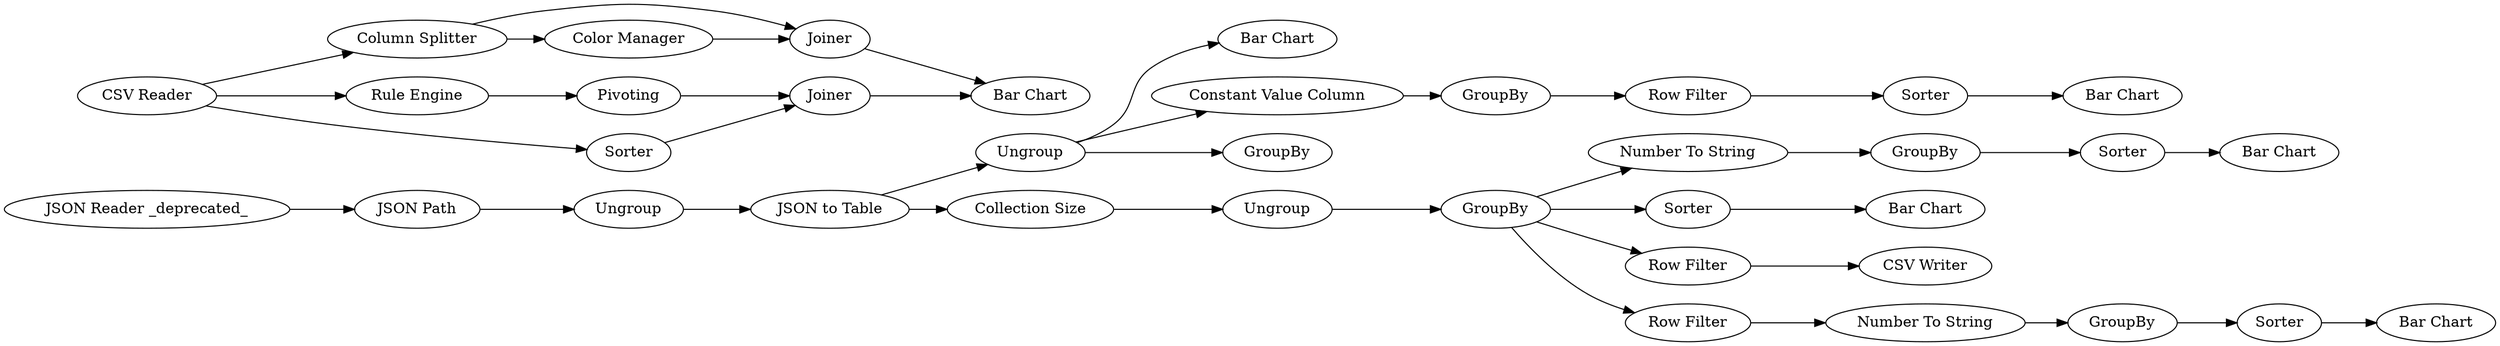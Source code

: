 digraph {
	12 -> 10
	6 -> 5
	21 -> 23
	53 -> 54
	16 -> 24
	7 -> 11
	30 -> 46
	16 -> 50
	16 -> 20
	55 -> 52
	46 -> 41
	4 -> 6
	6 -> 8
	24 -> 21
	54 -> 55
	14 -> 15
	1 -> 2
	11 -> 12
	45 -> 26
	46 -> 47
	47 -> 41
	30 -> 36
	15 -> 16
	25 -> 53
	50 -> 49
	36 -> 37
	34 -> 45
	20 -> 35
	4 -> 14
	3 -> 4
	6 -> 13
	30 -> 34
	37 -> 45
	8 -> 7
	16 -> 25
	41 -> 26
	2 -> 3
	23 -> 22
	55 [label=Sorter]
	7 [label=GroupBy]
	45 [label=Joiner]
	26 [label="Bar Chart"]
	21 [label=GroupBy]
	8 [label="Constant Value Column"]
	3 [label=Ungroup]
	24 [label="Number To String"]
	49 [label="Bar Chart"]
	41 [label=Joiner]
	6 [label=Ungroup]
	15 [label=Ungroup]
	25 [label="Row Filter"]
	54 [label=GroupBy]
	12 [label=Sorter]
	10 [label="Bar Chart"]
	16 [label=GroupBy]
	50 [label=Sorter]
	1 [label="JSON Reader _deprecated_"]
	22 [label="Bar Chart"]
	53 [label="Number To String"]
	11 [label="Row Filter"]
	47 [label="Color Manager"]
	4 [label="JSON to Table"]
	23 [label=Sorter]
	14 [label="Collection Size"]
	5 [label="Bar Chart"]
	13 [label=GroupBy]
	20 [label="Row Filter"]
	35 [label="CSV Writer"]
	34 [label=Sorter]
	36 [label="Rule Engine"]
	46 [label="Column Splitter"]
	52 [label="Bar Chart"]
	30 [label="CSV Reader"]
	2 [label="JSON Path"]
	37 [label=Pivoting]
	rankdir=LR
}
